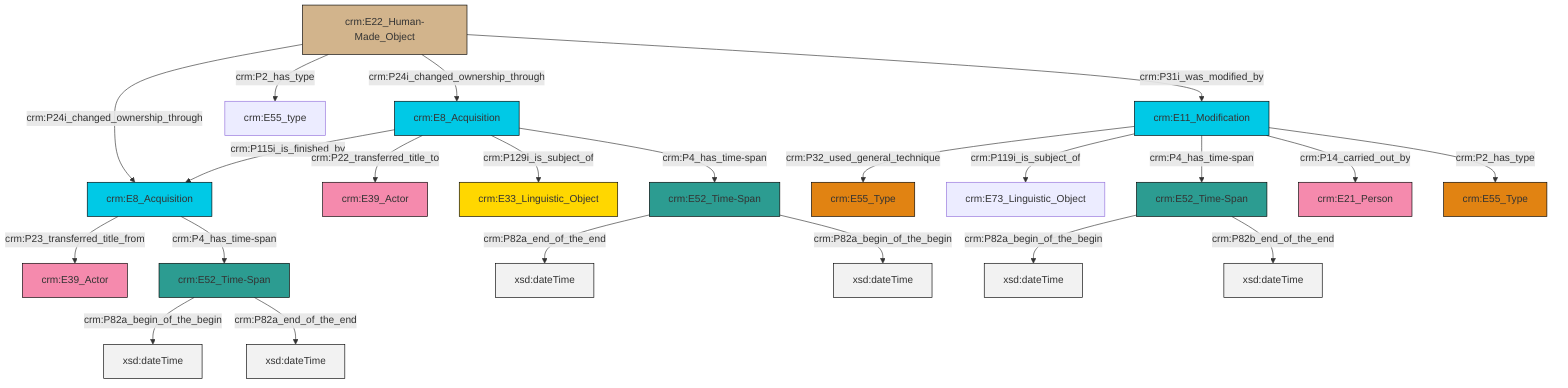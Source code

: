 graph TD
classDef Literal fill:#f2f2f2,stroke:#000000;
classDef CRM_Entity fill:#FFFFFF,stroke:#000000;
classDef Temporal_Entity fill:#00C9E6, stroke:#000000;
classDef Type fill:#E18312, stroke:#000000;
classDef Time-Span fill:#2C9C91, stroke:#000000;
classDef Appellation fill:#FFEB7F, stroke:#000000;
classDef Place fill:#008836, stroke:#000000;
classDef Persistent_Item fill:#B266B2, stroke:#000000;
classDef Conceptual_Object fill:#FFD700, stroke:#000000;
classDef Physical_Thing fill:#D2B48C, stroke:#000000;
classDef Actor fill:#f58aad, stroke:#000000;
classDef PC_Classes fill:#4ce600, stroke:#000000;
classDef Multi fill:#cccccc,stroke:#000000;

0["crm:E52_Time-Span"]:::Time-Span -->|crm:P82a_end_of_the_end| 1[xsd:dateTime]:::Literal
2["crm:E8_Acquisition"]:::Temporal_Entity -->|crm:P23_transferred_title_from| 4["crm:E39_Actor"]:::Actor
13["crm:E22_Human-Made_Object"]:::Physical_Thing -->|crm:P24i_changed_ownership_through| 2["crm:E8_Acquisition"]:::Temporal_Entity
7["crm:E11_Modification"]:::Temporal_Entity -->|crm:P32_used_general_technique| 5["crm:E55_Type"]:::Type
13["crm:E22_Human-Made_Object"]:::Physical_Thing -->|crm:P2_has_type| 14["crm:E55_type"]:::Default
7["crm:E11_Modification"]:::Temporal_Entity -->|crm:P119i_is_subject_of| 15["crm:E73_Linguistic_Object"]:::Default
18["crm:E52_Time-Span"]:::Time-Span -->|crm:P82a_begin_of_the_begin| 19[xsd:dateTime]:::Literal
13["crm:E22_Human-Made_Object"]:::Physical_Thing -->|crm:P24i_changed_ownership_through| 16["crm:E8_Acquisition"]:::Temporal_Entity
7["crm:E11_Modification"]:::Temporal_Entity -->|crm:P4_has_time-span| 18["crm:E52_Time-Span"]:::Time-Span
0["crm:E52_Time-Span"]:::Time-Span -->|crm:P82a_begin_of_the_begin| 20[xsd:dateTime]:::Literal
2["crm:E8_Acquisition"]:::Temporal_Entity -->|crm:P4_has_time-span| 9["crm:E52_Time-Span"]:::Time-Span
16["crm:E8_Acquisition"]:::Temporal_Entity -->|crm:P115i_is_finished_by| 2["crm:E8_Acquisition"]:::Temporal_Entity
13["crm:E22_Human-Made_Object"]:::Physical_Thing -->|crm:P31i_was_modified_by| 7["crm:E11_Modification"]:::Temporal_Entity
7["crm:E11_Modification"]:::Temporal_Entity -->|crm:P14_carried_out_by| 11["crm:E21_Person"]:::Actor
16["crm:E8_Acquisition"]:::Temporal_Entity -->|crm:P22_transferred_title_to| 27["crm:E39_Actor"]:::Actor
7["crm:E11_Modification"]:::Temporal_Entity -->|crm:P2_has_type| 23["crm:E55_Type"]:::Type
9["crm:E52_Time-Span"]:::Time-Span -->|crm:P82a_begin_of_the_begin| 29[xsd:dateTime]:::Literal
16["crm:E8_Acquisition"]:::Temporal_Entity -->|crm:P129i_is_subject_of| 21["crm:E33_Linguistic_Object"]:::Conceptual_Object
9["crm:E52_Time-Span"]:::Time-Span -->|crm:P82a_end_of_the_end| 31[xsd:dateTime]:::Literal
18["crm:E52_Time-Span"]:::Time-Span -->|crm:P82b_end_of_the_end| 34[xsd:dateTime]:::Literal
16["crm:E8_Acquisition"]:::Temporal_Entity -->|crm:P4_has_time-span| 0["crm:E52_Time-Span"]:::Time-Span